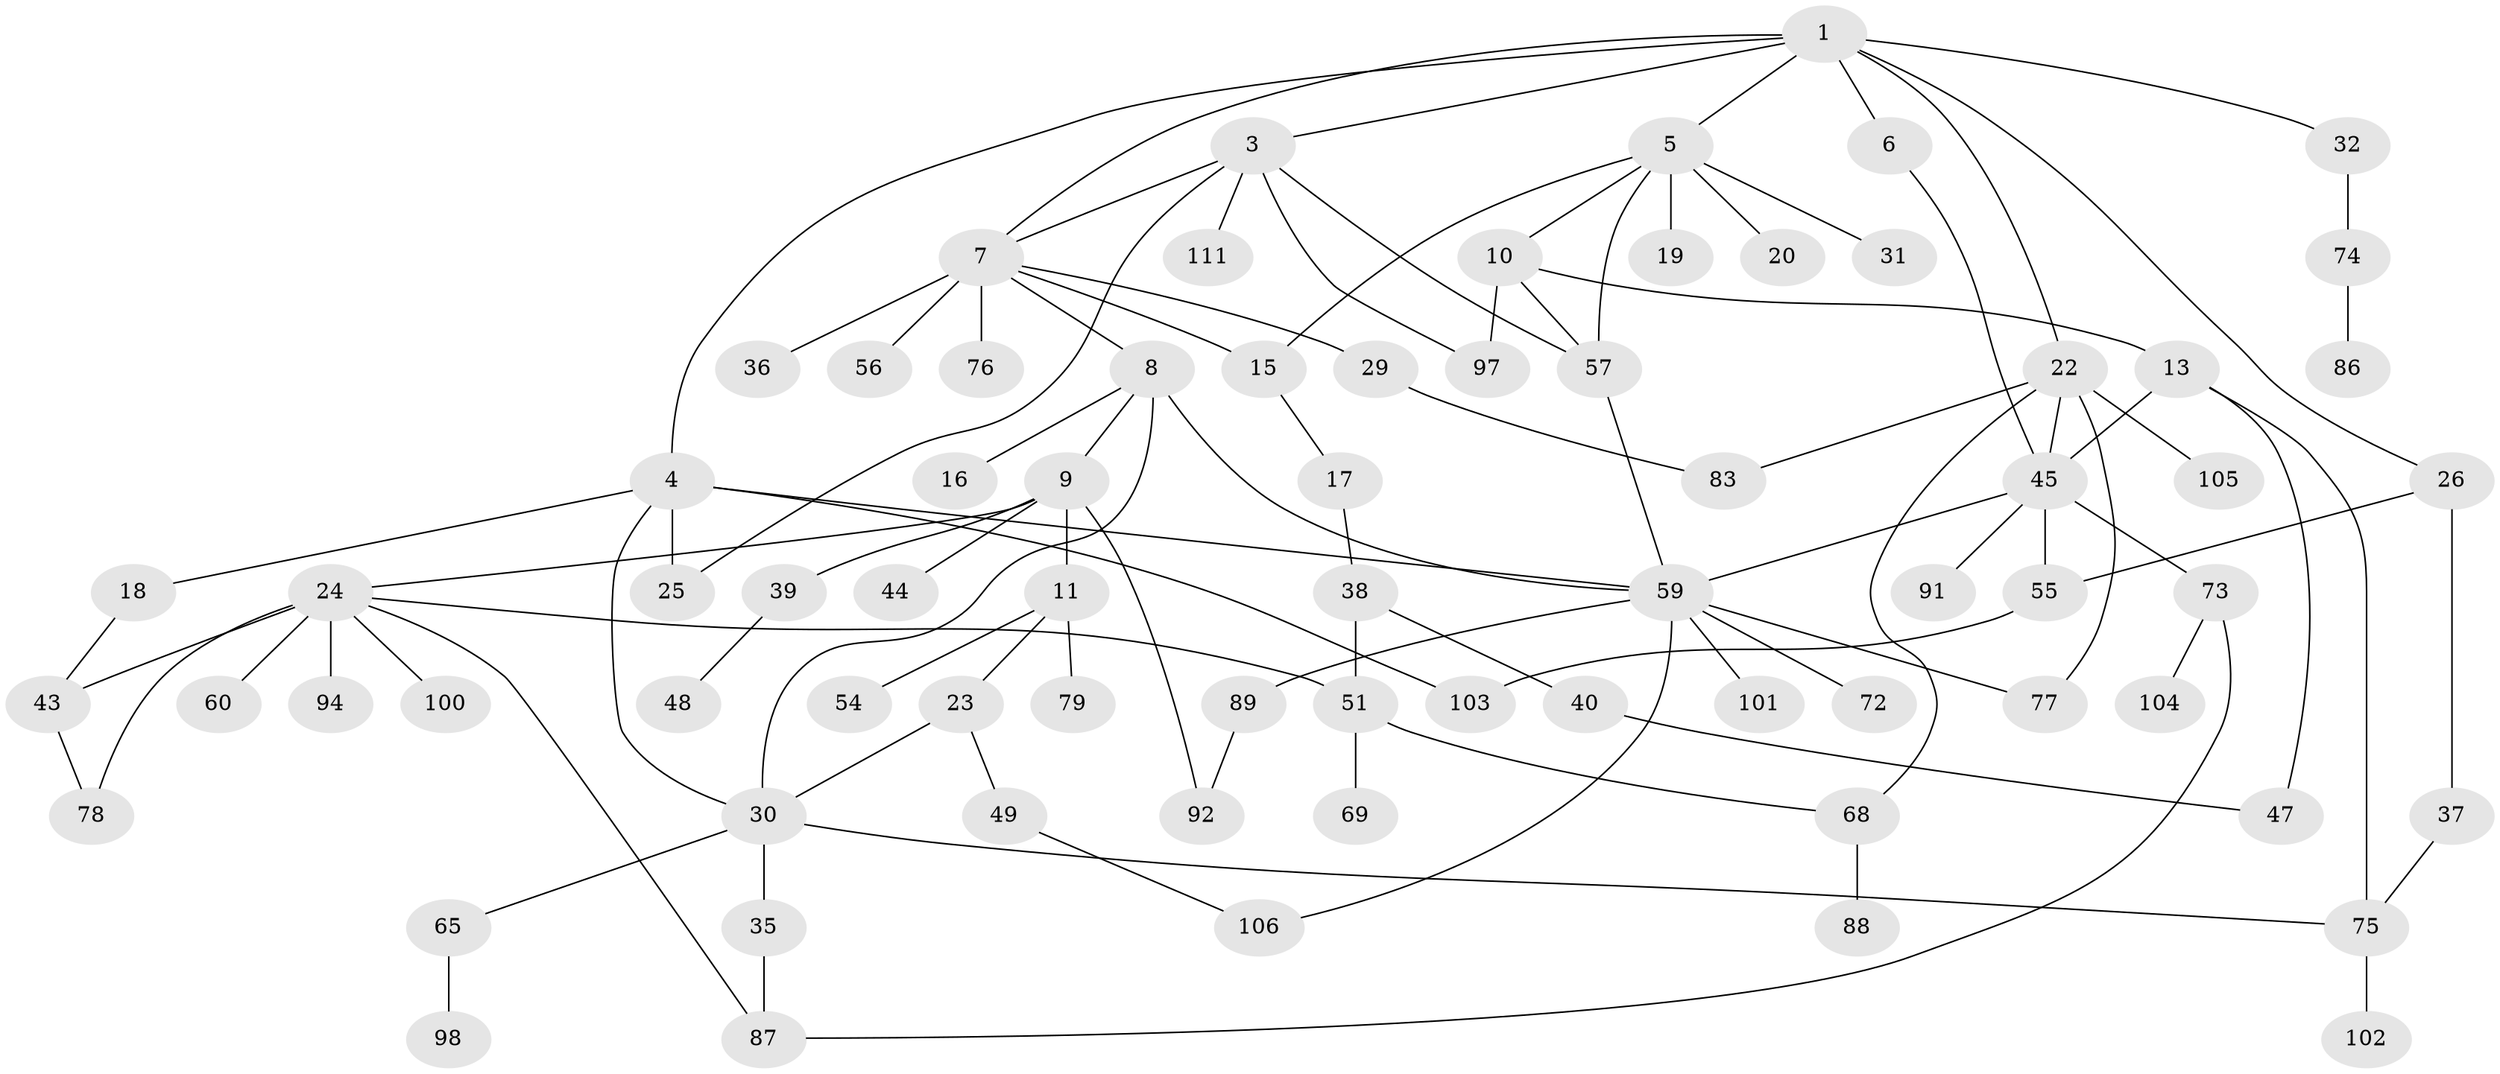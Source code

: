// Generated by graph-tools (version 1.1) at 2025/51/02/27/25 19:51:36]
// undirected, 74 vertices, 101 edges
graph export_dot {
graph [start="1"]
  node [color=gray90,style=filled];
  1 [super="+2"];
  3 [super="+70"];
  4 [super="+12"];
  5 [super="+14"];
  6;
  7 [super="+27"];
  8 [super="+41"];
  9 [super="+21"];
  10 [super="+28"];
  11 [super="+52"];
  13;
  15 [super="+62"];
  16;
  17 [super="+71"];
  18 [super="+33"];
  19;
  20;
  22 [super="+66"];
  23 [super="+93"];
  24 [super="+34"];
  25 [super="+110"];
  26 [super="+46"];
  29;
  30 [super="+63"];
  31 [super="+58"];
  32 [super="+42"];
  35 [super="+53"];
  36;
  37 [super="+99"];
  38;
  39 [super="+85"];
  40;
  43 [super="+108"];
  44 [super="+50"];
  45 [super="+82"];
  47 [super="+107"];
  48;
  49 [super="+67"];
  51 [super="+90"];
  54;
  55;
  56 [super="+61"];
  57;
  59 [super="+64"];
  60;
  65;
  68;
  69;
  72;
  73;
  74;
  75 [super="+80"];
  76;
  77 [super="+84"];
  78 [super="+81"];
  79 [super="+109"];
  83;
  86;
  87 [super="+96"];
  88;
  89;
  91;
  92 [super="+95"];
  94;
  97;
  98;
  100;
  101;
  102;
  103;
  104;
  105;
  106;
  111;
  1 -- 6;
  1 -- 22;
  1 -- 32;
  1 -- 3;
  1 -- 4;
  1 -- 5;
  1 -- 7;
  1 -- 26;
  3 -- 7;
  3 -- 57;
  3 -- 97;
  3 -- 111;
  3 -- 25;
  4 -- 25;
  4 -- 59;
  4 -- 103;
  4 -- 18;
  4 -- 30;
  5 -- 10;
  5 -- 19;
  5 -- 57;
  5 -- 31;
  5 -- 20;
  5 -- 15;
  6 -- 45;
  7 -- 8;
  7 -- 15;
  7 -- 29;
  7 -- 56;
  7 -- 36;
  7 -- 76;
  8 -- 9;
  8 -- 16;
  8 -- 59;
  8 -- 30;
  9 -- 11;
  9 -- 24;
  9 -- 44;
  9 -- 39;
  9 -- 92;
  10 -- 13;
  10 -- 57;
  10 -- 97;
  11 -- 23;
  11 -- 54;
  11 -- 79;
  13 -- 45;
  13 -- 75;
  13 -- 47;
  15 -- 17;
  17 -- 38;
  18 -- 43;
  22 -- 45;
  22 -- 68;
  22 -- 77;
  22 -- 105;
  22 -- 83;
  23 -- 30;
  23 -- 49;
  24 -- 43 [weight=2];
  24 -- 78;
  24 -- 100;
  24 -- 87;
  24 -- 51;
  24 -- 60;
  24 -- 94;
  26 -- 37;
  26 -- 55;
  29 -- 83;
  30 -- 35;
  30 -- 65;
  30 -- 75;
  32 -- 74;
  35 -- 87;
  37 -- 75;
  38 -- 40;
  38 -- 51;
  39 -- 48;
  40 -- 47;
  43 -- 78;
  45 -- 73;
  45 -- 91;
  45 -- 59;
  45 -- 55;
  49 -- 106;
  51 -- 69;
  51 -- 68;
  55 -- 103;
  57 -- 59;
  59 -- 89;
  59 -- 77;
  59 -- 101;
  59 -- 72;
  59 -- 106;
  65 -- 98;
  68 -- 88;
  73 -- 104;
  73 -- 87;
  74 -- 86;
  75 -- 102;
  89 -- 92;
}
